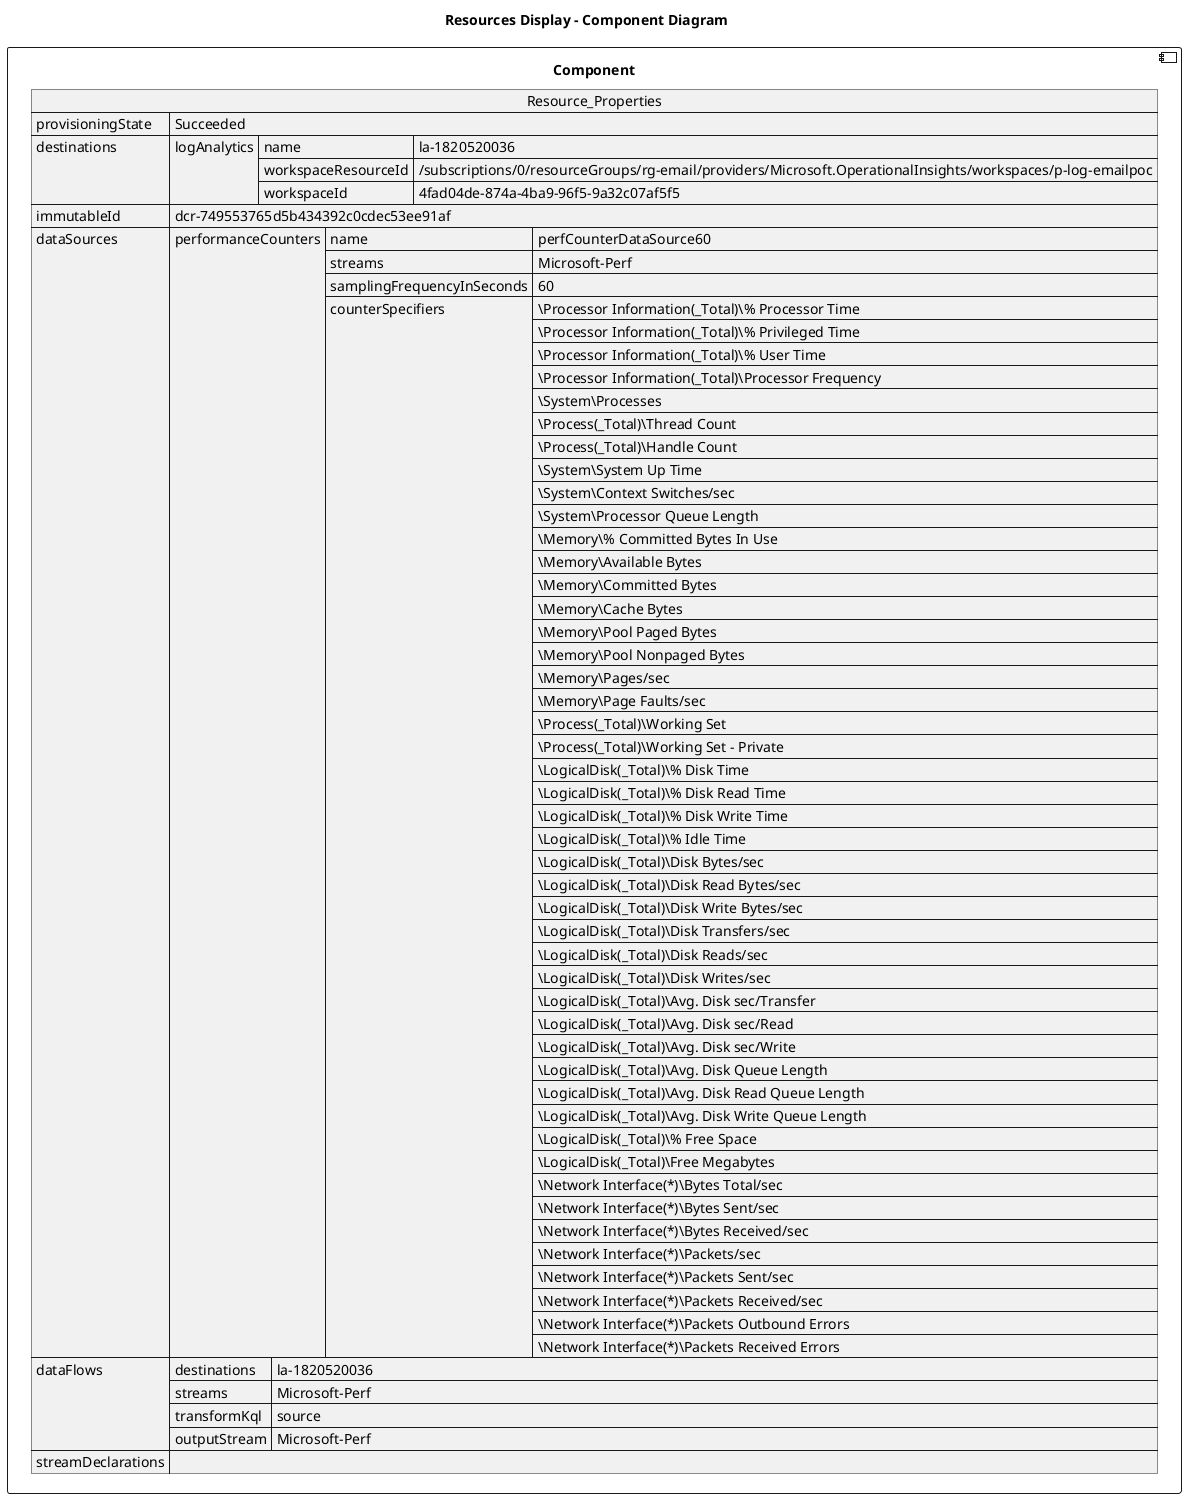 @startuml

title Resources Display - Component Diagram

component Component {

json  Resource_Properties {
  "provisioningState": "Succeeded",
  "destinations": {
    "logAnalytics": [
      {
        "name": "la-1820520036",
        "workspaceResourceId": "/subscriptions/0/resourceGroups/rg-email/providers/Microsoft.OperationalInsights/workspaces/p-log-emailpoc",
        "workspaceId": "4fad04de-874a-4ba9-96f5-9a32c07af5f5"
      }
    ]
  },
  "immutableId": "dcr-749553765d5b434392c0cdec53ee91af",
  "dataSources": {
    "performanceCounters": [
      {
        "name": "perfCounterDataSource60",
        "streams": [
          "Microsoft-Perf"
        ],
        "samplingFrequencyInSeconds": 60,
        "counterSpecifiers": [
          "\\Processor Information(_Total)\\% Processor Time",
          "\\Processor Information(_Total)\\% Privileged Time",
          "\\Processor Information(_Total)\\% User Time",
          "\\Processor Information(_Total)\\Processor Frequency",
          "\\System\\Processes",
          "\\Process(_Total)\\Thread Count",
          "\\Process(_Total)\\Handle Count",
          "\\System\\System Up Time",
          "\\System\\Context Switches/sec",
          "\\System\\Processor Queue Length",
          "\\Memory\\% Committed Bytes In Use",
          "\\Memory\\Available Bytes",
          "\\Memory\\Committed Bytes",
          "\\Memory\\Cache Bytes",
          "\\Memory\\Pool Paged Bytes",
          "\\Memory\\Pool Nonpaged Bytes",
          "\\Memory\\Pages/sec",
          "\\Memory\\Page Faults/sec",
          "\\Process(_Total)\\Working Set",
          "\\Process(_Total)\\Working Set - Private",
          "\\LogicalDisk(_Total)\\% Disk Time",
          "\\LogicalDisk(_Total)\\% Disk Read Time",
          "\\LogicalDisk(_Total)\\% Disk Write Time",
          "\\LogicalDisk(_Total)\\% Idle Time",
          "\\LogicalDisk(_Total)\\Disk Bytes/sec",
          "\\LogicalDisk(_Total)\\Disk Read Bytes/sec",
          "\\LogicalDisk(_Total)\\Disk Write Bytes/sec",
          "\\LogicalDisk(_Total)\\Disk Transfers/sec",
          "\\LogicalDisk(_Total)\\Disk Reads/sec",
          "\\LogicalDisk(_Total)\\Disk Writes/sec",
          "\\LogicalDisk(_Total)\\Avg. Disk sec/Transfer",
          "\\LogicalDisk(_Total)\\Avg. Disk sec/Read",
          "\\LogicalDisk(_Total)\\Avg. Disk sec/Write",
          "\\LogicalDisk(_Total)\\Avg. Disk Queue Length",
          "\\LogicalDisk(_Total)\\Avg. Disk Read Queue Length",
          "\\LogicalDisk(_Total)\\Avg. Disk Write Queue Length",
          "\\LogicalDisk(_Total)\\% Free Space",
          "\\LogicalDisk(_Total)\\Free Megabytes",
          "\\Network Interface(*)\\Bytes Total/sec",
          "\\Network Interface(*)\\Bytes Sent/sec",
          "\\Network Interface(*)\\Bytes Received/sec",
          "\\Network Interface(*)\\Packets/sec",
          "\\Network Interface(*)\\Packets Sent/sec",
          "\\Network Interface(*)\\Packets Received/sec",
          "\\Network Interface(*)\\Packets Outbound Errors",
          "\\Network Interface(*)\\Packets Received Errors"
        ]
      }
    ]
  },
  "dataFlows": [
    {
      "destinations": [
        "la-1820520036"
      ],
      "streams": [
        "Microsoft-Perf"
      ],
      "transformKql": "source",
      "outputStream": "Microsoft-Perf"
    }
  ],
  "streamDeclarations": {}
}
}
@enduml
